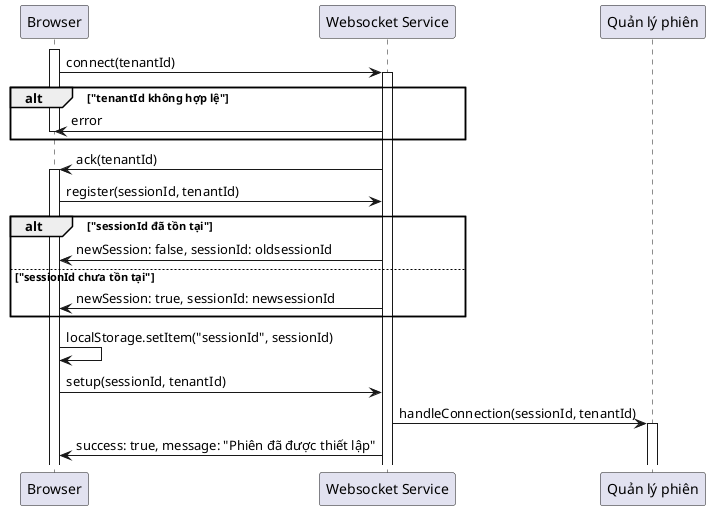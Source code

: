 @startuml

participant "Browser" as cli
participant "Websocket Service" as ws
participant "Quản lý phiên" as redis
activate cli
cli -> ws : connect(tenantId)
activate ws
alt "tenantId không hợp lệ"
ws -> cli : error
deactivate cli
end
ws -> cli ++ : ack(tenantId)
cli -> ws : register(sessionId, tenantId)
alt "sessionId đã tồn tại"
ws -> cli: newSession: false, sessionId: oldsessionId
else "sessionId chưa tồn tại"
ws -> cli: newSession: true, sessionId: newsessionId
end
cli -> cli : localStorage.setItem("sessionId", sessionId)
cli -> ws: setup(sessionId, tenantId)
ws ->redis++ : handleConnection(sessionId, tenantId)
ws ->cli: success: true, message: "Phiên đã được thiết lập"